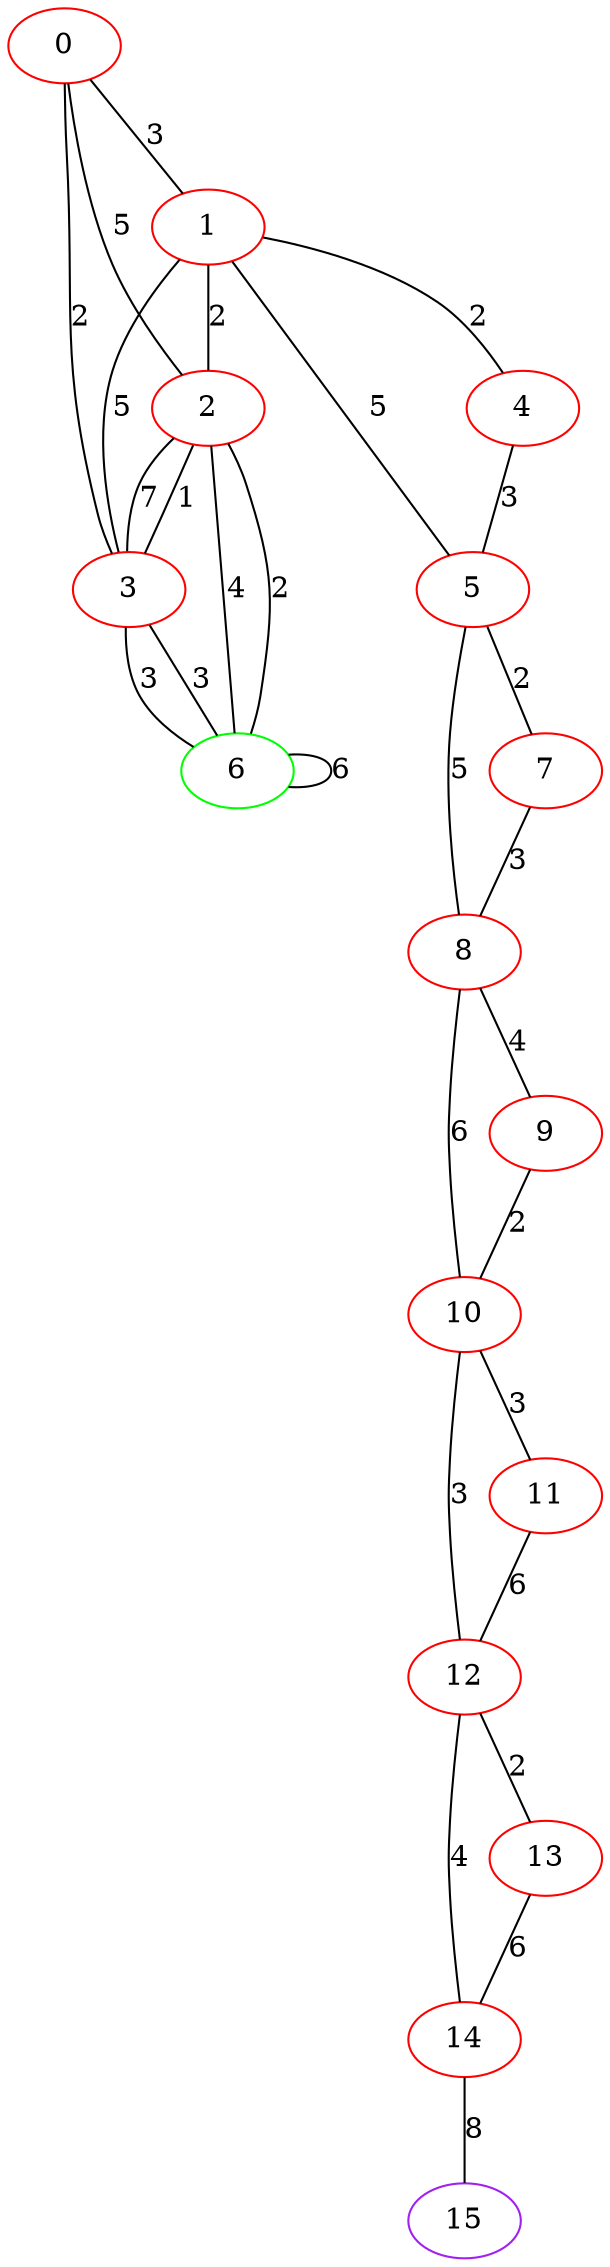 graph "" {
0 [color=red, weight=1];
1 [color=red, weight=1];
2 [color=red, weight=1];
3 [color=red, weight=1];
4 [color=red, weight=1];
5 [color=red, weight=1];
6 [color=green, weight=2];
7 [color=red, weight=1];
8 [color=red, weight=1];
9 [color=red, weight=1];
10 [color=red, weight=1];
11 [color=red, weight=1];
12 [color=red, weight=1];
13 [color=red, weight=1];
14 [color=red, weight=1];
15 [color=purple, weight=4];
0 -- 1  [key=0, label=3];
0 -- 2  [key=0, label=5];
0 -- 3  [key=0, label=2];
1 -- 2  [key=0, label=2];
1 -- 3  [key=0, label=5];
1 -- 4  [key=0, label=2];
1 -- 5  [key=0, label=5];
2 -- 3  [key=0, label=1];
2 -- 3  [key=1, label=7];
2 -- 6  [key=0, label=4];
2 -- 6  [key=1, label=2];
3 -- 6  [key=0, label=3];
3 -- 6  [key=1, label=3];
4 -- 5  [key=0, label=3];
5 -- 8  [key=0, label=5];
5 -- 7  [key=0, label=2];
6 -- 6  [key=0, label=6];
7 -- 8  [key=0, label=3];
8 -- 9  [key=0, label=4];
8 -- 10  [key=0, label=6];
9 -- 10  [key=0, label=2];
10 -- 11  [key=0, label=3];
10 -- 12  [key=0, label=3];
11 -- 12  [key=0, label=6];
12 -- 13  [key=0, label=2];
12 -- 14  [key=0, label=4];
13 -- 14  [key=0, label=6];
14 -- 15  [key=0, label=8];
}
